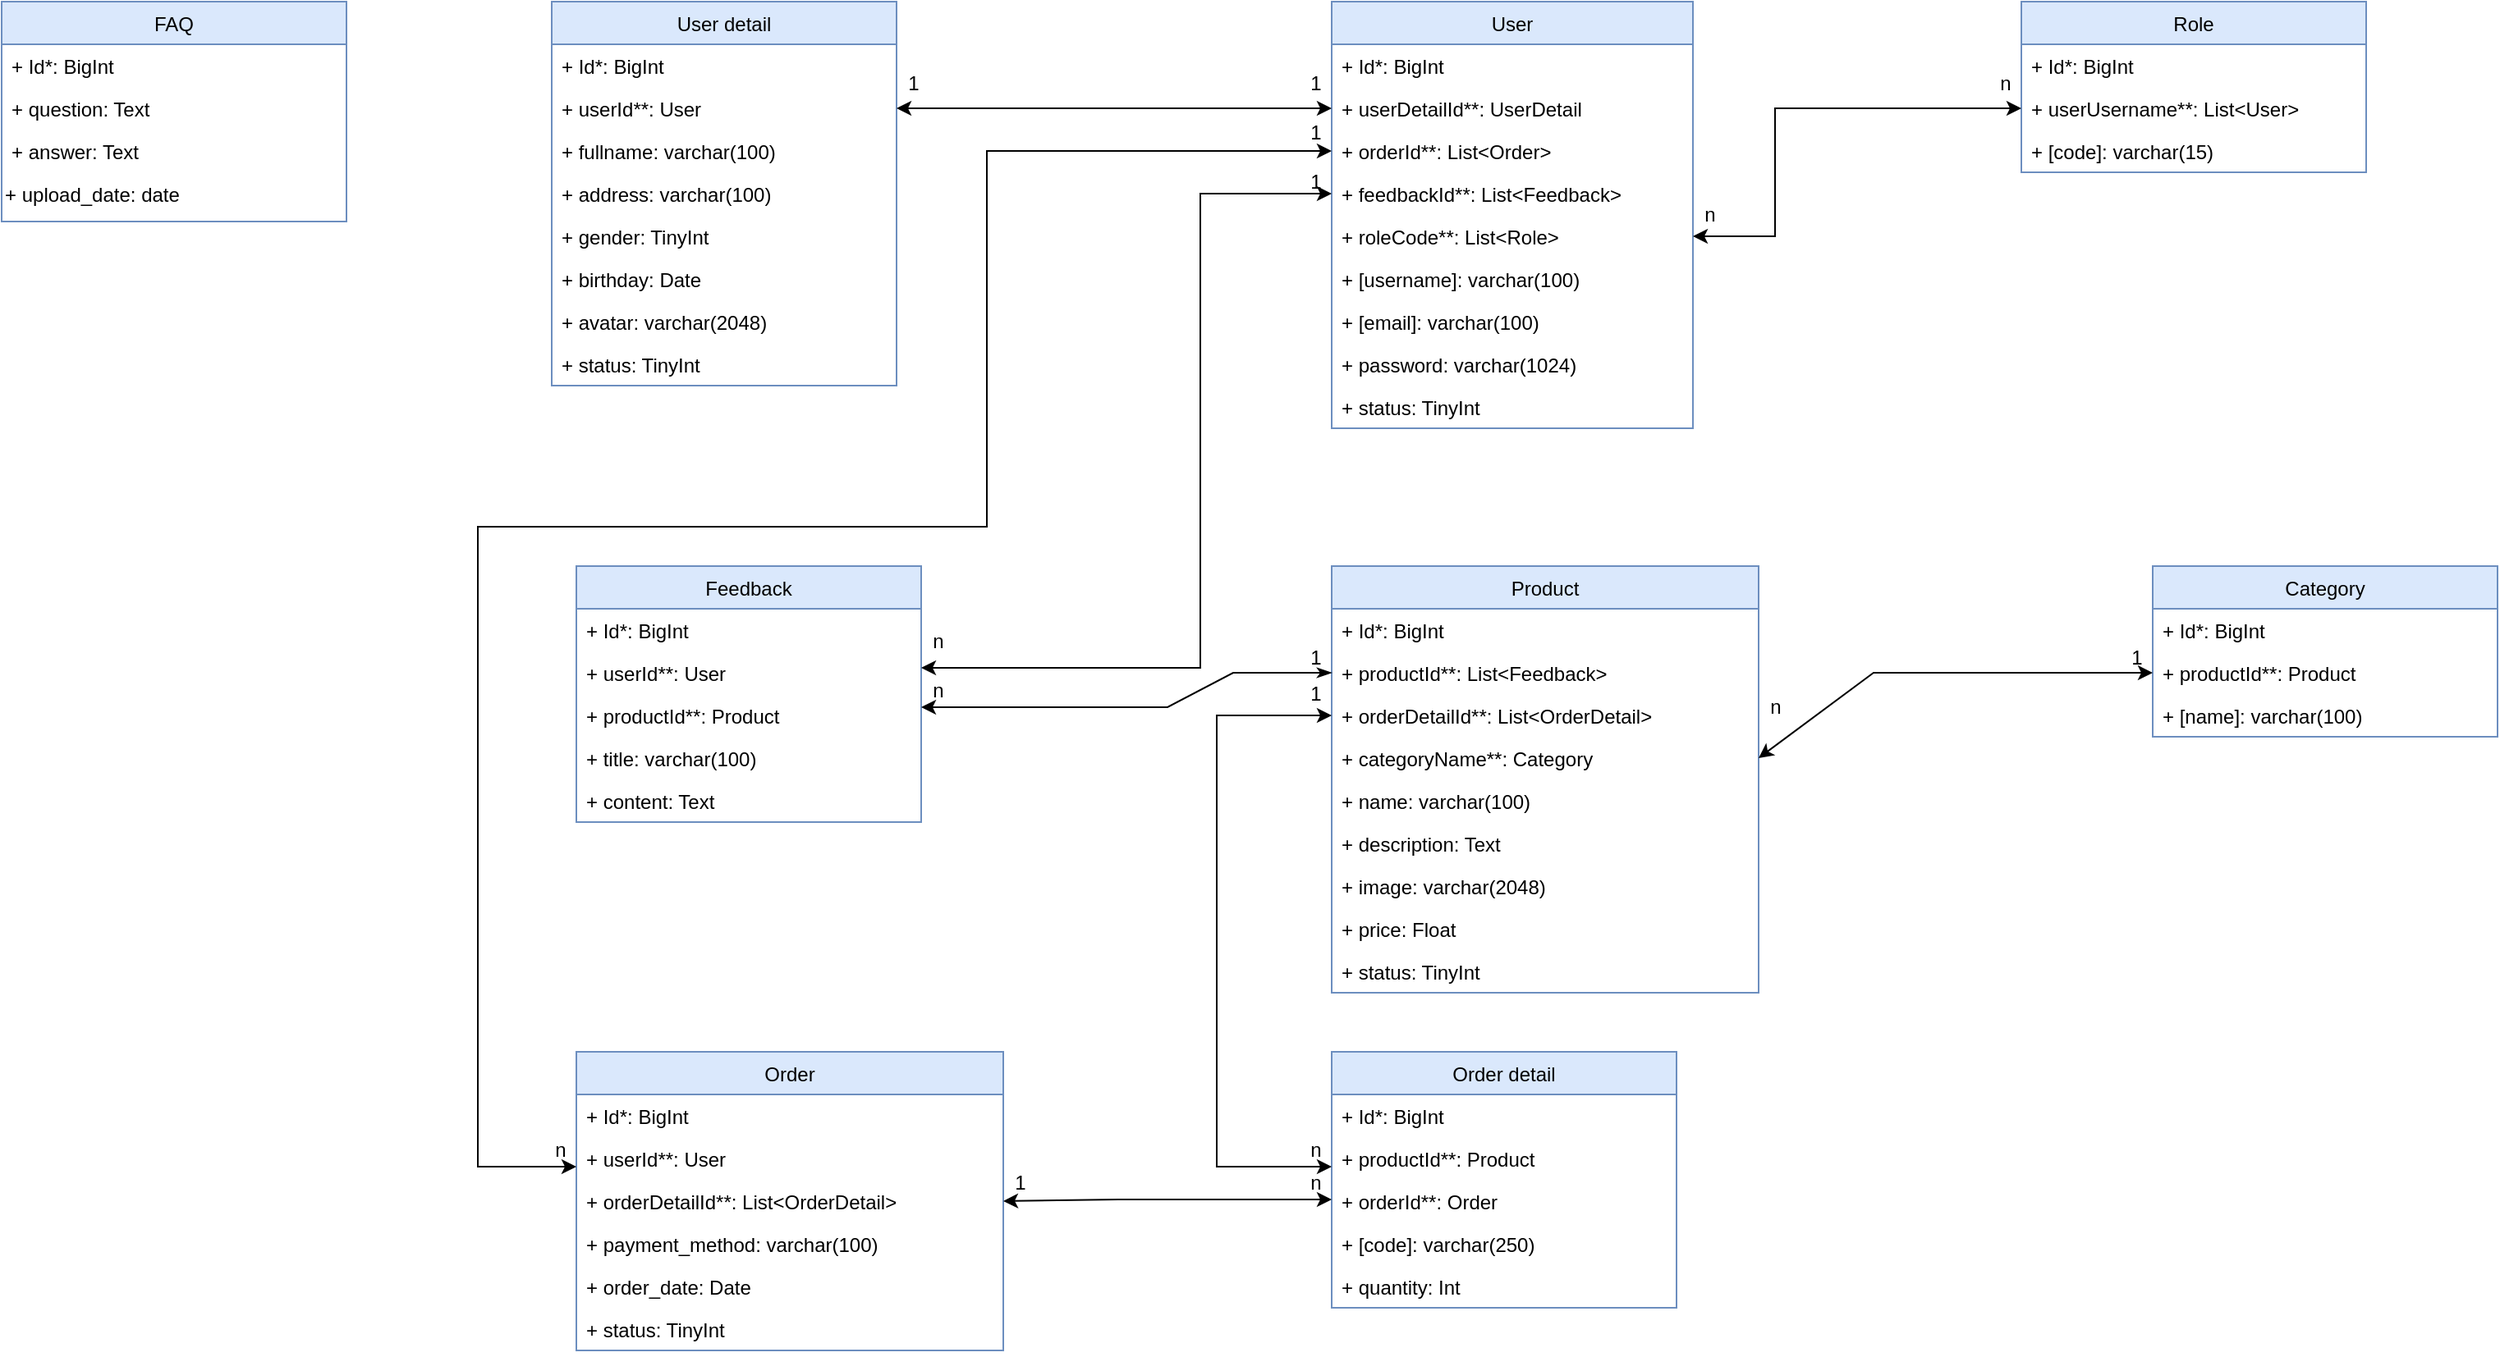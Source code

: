 <mxfile version="13.8.0" type="device"><diagram id="Ty855DdCSDqpzY32EXT_" name="Page-1"><mxGraphModel dx="3340" dy="905" grid="1" gridSize="10" guides="1" tooltips="1" connect="1" arrows="1" fold="1" page="1" pageScale="1" pageWidth="850" pageHeight="1100" math="0" shadow="0"><root><mxCell id="0"/><mxCell id="1" parent="0"/><mxCell id="mGR_Kw9hyo0ap6Zs_oRQ-1" value="User" style="swimlane;fontStyle=0;childLayout=stackLayout;horizontal=1;startSize=26;fillColor=#dae8fc;horizontalStack=0;resizeParent=1;resizeParentMax=0;resizeLast=0;collapsible=1;marginBottom=0;strokeColor=#6c8ebf;" parent="1" vertex="1"><mxGeometry x="-800" y="130" width="220" height="260" as="geometry"><mxRectangle x="80" y="400" width="60" height="26" as="alternateBounds"/></mxGeometry></mxCell><mxCell id="mGR_Kw9hyo0ap6Zs_oRQ-2" value="+ Id*: BigInt" style="text;strokeColor=none;fillColor=none;align=left;verticalAlign=top;spacingLeft=4;spacingRight=4;overflow=hidden;rotatable=0;points=[[0,0.5],[1,0.5]];portConstraint=eastwest;" parent="mGR_Kw9hyo0ap6Zs_oRQ-1" vertex="1"><mxGeometry y="26" width="220" height="26" as="geometry"/></mxCell><mxCell id="GxlW6chcquj0GLAHUk8H-1" value="+ userDetailId**: UserDetail&#xA;" style="text;strokeColor=none;fillColor=none;align=left;verticalAlign=top;spacingLeft=4;spacingRight=4;overflow=hidden;rotatable=0;points=[[0,0.5],[1,0.5]];portConstraint=eastwest;" vertex="1" parent="mGR_Kw9hyo0ap6Zs_oRQ-1"><mxGeometry y="52" width="220" height="26" as="geometry"/></mxCell><mxCell id="GxlW6chcquj0GLAHUk8H-3" value="+ orderId**: List&lt;Order&gt;&#xA;" style="text;strokeColor=none;fillColor=none;align=left;verticalAlign=top;spacingLeft=4;spacingRight=4;overflow=hidden;rotatable=0;points=[[0,0.5],[1,0.5]];portConstraint=eastwest;" vertex="1" parent="mGR_Kw9hyo0ap6Zs_oRQ-1"><mxGeometry y="78" width="220" height="26" as="geometry"/></mxCell><mxCell id="GxlW6chcquj0GLAHUk8H-4" value="+ feedbackId**: List&lt;Feedback&gt;&#xA;" style="text;strokeColor=none;fillColor=none;align=left;verticalAlign=top;spacingLeft=4;spacingRight=4;overflow=hidden;rotatable=0;points=[[0,0.5],[1,0.5]];portConstraint=eastwest;" vertex="1" parent="mGR_Kw9hyo0ap6Zs_oRQ-1"><mxGeometry y="104" width="220" height="26" as="geometry"/></mxCell><mxCell id="GxlW6chcquj0GLAHUk8H-2" value="+ roleCode**: List&lt;Role&gt;&#xA;" style="text;strokeColor=none;fillColor=none;align=left;verticalAlign=top;spacingLeft=4;spacingRight=4;overflow=hidden;rotatable=0;points=[[0,0.5],[1,0.5]];portConstraint=eastwest;" vertex="1" parent="mGR_Kw9hyo0ap6Zs_oRQ-1"><mxGeometry y="130" width="220" height="26" as="geometry"/></mxCell><mxCell id="mGR_Kw9hyo0ap6Zs_oRQ-4" value="+ [username]: varchar(100)&#xA;" style="text;strokeColor=none;fillColor=none;align=left;verticalAlign=top;spacingLeft=4;spacingRight=4;overflow=hidden;rotatable=0;points=[[0,0.5],[1,0.5]];portConstraint=eastwest;" parent="mGR_Kw9hyo0ap6Zs_oRQ-1" vertex="1"><mxGeometry y="156" width="220" height="26" as="geometry"/></mxCell><mxCell id="mGR_Kw9hyo0ap6Zs_oRQ-9" value="+ [email]: varchar(100)&#xA;" style="text;strokeColor=none;fillColor=none;align=left;verticalAlign=top;spacingLeft=4;spacingRight=4;overflow=hidden;rotatable=0;points=[[0,0.5],[1,0.5]];portConstraint=eastwest;" parent="mGR_Kw9hyo0ap6Zs_oRQ-1" vertex="1"><mxGeometry y="182" width="220" height="26" as="geometry"/></mxCell><mxCell id="mGR_Kw9hyo0ap6Zs_oRQ-8" value="+ password: varchar(1024)&#xA;" style="text;strokeColor=none;fillColor=none;align=left;verticalAlign=top;spacingLeft=4;spacingRight=4;overflow=hidden;rotatable=0;points=[[0,0.5],[1,0.5]];portConstraint=eastwest;" parent="mGR_Kw9hyo0ap6Zs_oRQ-1" vertex="1"><mxGeometry y="208" width="220" height="26" as="geometry"/></mxCell><mxCell id="mGR_Kw9hyo0ap6Zs_oRQ-14" value="+ status: TinyInt&#xA;" style="text;strokeColor=none;fillColor=none;align=left;verticalAlign=top;spacingLeft=4;spacingRight=4;overflow=hidden;rotatable=0;points=[[0,0.5],[1,0.5]];portConstraint=eastwest;" parent="mGR_Kw9hyo0ap6Zs_oRQ-1" vertex="1"><mxGeometry y="234" width="220" height="26" as="geometry"/></mxCell><mxCell id="mGR_Kw9hyo0ap6Zs_oRQ-116" value="User detail" style="swimlane;fontStyle=0;childLayout=stackLayout;horizontal=1;startSize=26;fillColor=#dae8fc;horizontalStack=0;resizeParent=1;resizeParentMax=0;resizeLast=0;collapsible=1;marginBottom=0;strokeColor=#6c8ebf;" parent="1" vertex="1"><mxGeometry x="-1275" y="130" width="210" height="234" as="geometry"><mxRectangle x="80" y="400" width="60" height="26" as="alternateBounds"/></mxGeometry></mxCell><mxCell id="mGR_Kw9hyo0ap6Zs_oRQ-117" value="+ Id*: BigInt" style="text;strokeColor=none;fillColor=none;align=left;verticalAlign=top;spacingLeft=4;spacingRight=4;overflow=hidden;rotatable=0;points=[[0,0.5],[1,0.5]];portConstraint=eastwest;" parent="mGR_Kw9hyo0ap6Zs_oRQ-116" vertex="1"><mxGeometry y="26" width="210" height="26" as="geometry"/></mxCell><mxCell id="mGR_Kw9hyo0ap6Zs_oRQ-118" value="+ userId**: User&#xA;" style="text;strokeColor=none;fillColor=none;align=left;verticalAlign=top;spacingLeft=4;spacingRight=4;overflow=hidden;rotatable=0;points=[[0,0.5],[1,0.5]];portConstraint=eastwest;" parent="mGR_Kw9hyo0ap6Zs_oRQ-116" vertex="1"><mxGeometry y="52" width="210" height="26" as="geometry"/></mxCell><mxCell id="mGR_Kw9hyo0ap6Zs_oRQ-121" value="+ fullname: varchar(100)" style="text;strokeColor=none;fillColor=none;align=left;verticalAlign=top;spacingLeft=4;spacingRight=4;overflow=hidden;rotatable=0;points=[[0,0.5],[1,0.5]];portConstraint=eastwest;" parent="mGR_Kw9hyo0ap6Zs_oRQ-116" vertex="1"><mxGeometry y="78" width="210" height="26" as="geometry"/></mxCell><mxCell id="mGR_Kw9hyo0ap6Zs_oRQ-122" value="+ address: varchar(100)&#xA;" style="text;strokeColor=none;fillColor=none;align=left;verticalAlign=top;spacingLeft=4;spacingRight=4;overflow=hidden;rotatable=0;points=[[0,0.5],[1,0.5]];portConstraint=eastwest;" parent="mGR_Kw9hyo0ap6Zs_oRQ-116" vertex="1"><mxGeometry y="104" width="210" height="26" as="geometry"/></mxCell><mxCell id="mGR_Kw9hyo0ap6Zs_oRQ-123" value="+ gender: TinyInt&#xA;" style="text;strokeColor=none;fillColor=none;align=left;verticalAlign=top;spacingLeft=4;spacingRight=4;overflow=hidden;rotatable=0;points=[[0,0.5],[1,0.5]];portConstraint=eastwest;" parent="mGR_Kw9hyo0ap6Zs_oRQ-116" vertex="1"><mxGeometry y="130" width="210" height="26" as="geometry"/></mxCell><mxCell id="mGR_Kw9hyo0ap6Zs_oRQ-124" value="+ birthday: Date&#xA;" style="text;strokeColor=none;fillColor=none;align=left;verticalAlign=top;spacingLeft=4;spacingRight=4;overflow=hidden;rotatable=0;points=[[0,0.5],[1,0.5]];portConstraint=eastwest;" parent="mGR_Kw9hyo0ap6Zs_oRQ-116" vertex="1"><mxGeometry y="156" width="210" height="26" as="geometry"/></mxCell><mxCell id="mGR_Kw9hyo0ap6Zs_oRQ-125" value="+ avatar: varchar(2048)&#xA;" style="text;strokeColor=none;fillColor=none;align=left;verticalAlign=top;spacingLeft=4;spacingRight=4;overflow=hidden;rotatable=0;points=[[0,0.5],[1,0.5]];portConstraint=eastwest;" parent="mGR_Kw9hyo0ap6Zs_oRQ-116" vertex="1"><mxGeometry y="182" width="210" height="26" as="geometry"/></mxCell><mxCell id="mGR_Kw9hyo0ap6Zs_oRQ-126" value="+ status: TinyInt&#xA;" style="text;strokeColor=none;fillColor=none;align=left;verticalAlign=top;spacingLeft=4;spacingRight=4;overflow=hidden;rotatable=0;points=[[0,0.5],[1,0.5]];portConstraint=eastwest;" parent="mGR_Kw9hyo0ap6Zs_oRQ-116" vertex="1"><mxGeometry y="208" width="210" height="26" as="geometry"/></mxCell><mxCell id="mGR_Kw9hyo0ap6Zs_oRQ-128" style="edgeStyle=none;rounded=0;orthogonalLoop=1;jettySize=auto;html=1;entryX=0;entryY=0.5;entryDx=0;entryDy=0;endArrow=classic;endFill=1;startArrow=classic;startFill=1;" parent="1" source="mGR_Kw9hyo0ap6Zs_oRQ-118" target="GxlW6chcquj0GLAHUk8H-1" edge="1"><mxGeometry relative="1" as="geometry"><Array as="points"><mxPoint x="-940" y="195"/></Array></mxGeometry></mxCell><mxCell id="mGR_Kw9hyo0ap6Zs_oRQ-129" value="1" style="text;html=1;align=center;verticalAlign=middle;resizable=0;points=[];autosize=1;" parent="1" vertex="1"><mxGeometry x="-1065" y="170" width="20" height="20" as="geometry"/></mxCell><mxCell id="mGR_Kw9hyo0ap6Zs_oRQ-130" value="1" style="text;html=1;align=center;verticalAlign=middle;resizable=0;points=[];autosize=1;" parent="1" vertex="1"><mxGeometry x="-820" y="170" width="20" height="20" as="geometry"/></mxCell><mxCell id="mGR_Kw9hyo0ap6Zs_oRQ-134" value="n" style="text;html=1;align=center;verticalAlign=middle;resizable=0;points=[];autosize=1;" parent="1" vertex="1"><mxGeometry x="-400" y="170" width="20" height="20" as="geometry"/></mxCell><mxCell id="mGR_Kw9hyo0ap6Zs_oRQ-139" value="n" style="text;html=1;align=center;verticalAlign=middle;resizable=0;points=[];autosize=1;" parent="1" vertex="1"><mxGeometry x="-580" y="250" width="20" height="20" as="geometry"/></mxCell><mxCell id="mGR_Kw9hyo0ap6Zs_oRQ-28" value="Product" style="swimlane;fontStyle=0;childLayout=stackLayout;horizontal=1;startSize=26;fillColor=#dae8fc;horizontalStack=0;resizeParent=1;resizeParentMax=0;resizeLast=0;collapsible=1;marginBottom=0;strokeColor=#6c8ebf;" parent="1" vertex="1"><mxGeometry x="-800" y="474" width="260" height="260" as="geometry"><mxRectangle x="80" y="400" width="60" height="26" as="alternateBounds"/></mxGeometry></mxCell><mxCell id="mGR_Kw9hyo0ap6Zs_oRQ-29" value="+ Id*: BigInt" style="text;strokeColor=none;fillColor=none;align=left;verticalAlign=top;spacingLeft=4;spacingRight=4;overflow=hidden;rotatable=0;points=[[0,0.5],[1,0.5]];portConstraint=eastwest;" parent="mGR_Kw9hyo0ap6Zs_oRQ-28" vertex="1"><mxGeometry y="26" width="260" height="26" as="geometry"/></mxCell><mxCell id="GxlW6chcquj0GLAHUk8H-10" value="+ productId**: List&lt;Feedback&gt;" style="text;strokeColor=none;fillColor=none;align=left;verticalAlign=top;spacingLeft=4;spacingRight=4;overflow=hidden;rotatable=0;points=[[0,0.5],[1,0.5]];portConstraint=eastwest;" vertex="1" parent="mGR_Kw9hyo0ap6Zs_oRQ-28"><mxGeometry y="52" width="260" height="26" as="geometry"/></mxCell><mxCell id="GxlW6chcquj0GLAHUk8H-11" value="+ orderDetailId**: List&lt;OrderDetail&gt;" style="text;strokeColor=none;fillColor=none;align=left;verticalAlign=top;spacingLeft=4;spacingRight=4;overflow=hidden;rotatable=0;points=[[0,0.5],[1,0.5]];portConstraint=eastwest;" vertex="1" parent="mGR_Kw9hyo0ap6Zs_oRQ-28"><mxGeometry y="78" width="260" height="26" as="geometry"/></mxCell><mxCell id="mGR_Kw9hyo0ap6Zs_oRQ-142" value="+ categoryName**: Category&#xA;" style="text;strokeColor=none;fillColor=none;align=left;verticalAlign=top;spacingLeft=4;spacingRight=4;overflow=hidden;rotatable=0;points=[[0,0.5],[1,0.5]];portConstraint=eastwest;" parent="mGR_Kw9hyo0ap6Zs_oRQ-28" vertex="1"><mxGeometry y="104" width="260" height="26" as="geometry"/></mxCell><mxCell id="mGR_Kw9hyo0ap6Zs_oRQ-30" value="+ name: varchar(100)&#xA;" style="text;strokeColor=none;fillColor=none;align=left;verticalAlign=top;spacingLeft=4;spacingRight=4;overflow=hidden;rotatable=0;points=[[0,0.5],[1,0.5]];portConstraint=eastwest;" parent="mGR_Kw9hyo0ap6Zs_oRQ-28" vertex="1"><mxGeometry y="130" width="260" height="26" as="geometry"/></mxCell><mxCell id="mGR_Kw9hyo0ap6Zs_oRQ-31" value="+ description: Text&#xA;" style="text;strokeColor=none;fillColor=none;align=left;verticalAlign=top;spacingLeft=4;spacingRight=4;overflow=hidden;rotatable=0;points=[[0,0.5],[1,0.5]];portConstraint=eastwest;" parent="mGR_Kw9hyo0ap6Zs_oRQ-28" vertex="1"><mxGeometry y="156" width="260" height="26" as="geometry"/></mxCell><mxCell id="mGR_Kw9hyo0ap6Zs_oRQ-32" value="+ image: varchar(2048)&#xA;" style="text;strokeColor=none;fillColor=none;align=left;verticalAlign=top;spacingLeft=4;spacingRight=4;overflow=hidden;rotatable=0;points=[[0,0.5],[1,0.5]];portConstraint=eastwest;" parent="mGR_Kw9hyo0ap6Zs_oRQ-28" vertex="1"><mxGeometry y="182" width="260" height="26" as="geometry"/></mxCell><mxCell id="mGR_Kw9hyo0ap6Zs_oRQ-33" value="+ price: Float&#xA;" style="text;strokeColor=none;fillColor=none;align=left;verticalAlign=top;spacingLeft=4;spacingRight=4;overflow=hidden;rotatable=0;points=[[0,0.5],[1,0.5]];portConstraint=eastwest;" parent="mGR_Kw9hyo0ap6Zs_oRQ-28" vertex="1"><mxGeometry y="208" width="260" height="26" as="geometry"/></mxCell><mxCell id="mGR_Kw9hyo0ap6Zs_oRQ-39" value="+ status: TinyInt&#xA;" style="text;strokeColor=none;fillColor=none;align=left;verticalAlign=top;spacingLeft=4;spacingRight=4;overflow=hidden;rotatable=0;points=[[0,0.5],[1,0.5]];portConstraint=eastwest;" parent="mGR_Kw9hyo0ap6Zs_oRQ-28" vertex="1"><mxGeometry y="234" width="260" height="26" as="geometry"/></mxCell><mxCell id="mGR_Kw9hyo0ap6Zs_oRQ-102" value="Order detail" style="swimlane;fontStyle=0;childLayout=stackLayout;horizontal=1;startSize=26;fillColor=#dae8fc;horizontalStack=0;resizeParent=1;resizeParentMax=0;resizeLast=0;collapsible=1;marginBottom=0;strokeColor=#6c8ebf;" parent="1" vertex="1"><mxGeometry x="-800" y="770" width="210" height="156" as="geometry"><mxRectangle x="80" y="400" width="60" height="26" as="alternateBounds"/></mxGeometry></mxCell><mxCell id="mGR_Kw9hyo0ap6Zs_oRQ-103" value="+ Id*: BigInt" style="text;strokeColor=none;fillColor=none;align=left;verticalAlign=top;spacingLeft=4;spacingRight=4;overflow=hidden;rotatable=0;points=[[0,0.5],[1,0.5]];portConstraint=eastwest;" parent="mGR_Kw9hyo0ap6Zs_oRQ-102" vertex="1"><mxGeometry y="26" width="210" height="26" as="geometry"/></mxCell><mxCell id="mGR_Kw9hyo0ap6Zs_oRQ-104" value="+ productId**: Product&#xA;" style="text;strokeColor=none;fillColor=none;align=left;verticalAlign=top;spacingLeft=4;spacingRight=4;overflow=hidden;rotatable=0;points=[[0,0.5],[1,0.5]];portConstraint=eastwest;" parent="mGR_Kw9hyo0ap6Zs_oRQ-102" vertex="1"><mxGeometry y="52" width="210" height="26" as="geometry"/></mxCell><mxCell id="mGR_Kw9hyo0ap6Zs_oRQ-105" value="+ orderId**: Order&#xA;" style="text;strokeColor=none;fillColor=none;align=left;verticalAlign=top;spacingLeft=4;spacingRight=4;overflow=hidden;rotatable=0;points=[[0,0.5],[1,0.5]];portConstraint=eastwest;" parent="mGR_Kw9hyo0ap6Zs_oRQ-102" vertex="1"><mxGeometry y="78" width="210" height="26" as="geometry"/></mxCell><mxCell id="mGR_Kw9hyo0ap6Zs_oRQ-106" value="+ [code]: varchar(250)&#xA;" style="text;strokeColor=none;fillColor=none;align=left;verticalAlign=top;spacingLeft=4;spacingRight=4;overflow=hidden;rotatable=0;points=[[0,0.5],[1,0.5]];portConstraint=eastwest;" parent="mGR_Kw9hyo0ap6Zs_oRQ-102" vertex="1"><mxGeometry y="104" width="210" height="26" as="geometry"/></mxCell><mxCell id="mGR_Kw9hyo0ap6Zs_oRQ-108" value="+ quantity: Int" style="text;strokeColor=none;fillColor=none;align=left;verticalAlign=top;spacingLeft=4;spacingRight=4;overflow=hidden;rotatable=0;points=[[0,0.5],[1,0.5]];portConstraint=eastwest;" parent="mGR_Kw9hyo0ap6Zs_oRQ-102" vertex="1"><mxGeometry y="130" width="210" height="26" as="geometry"/></mxCell><mxCell id="mGR_Kw9hyo0ap6Zs_oRQ-90" value="Category" style="swimlane;fontStyle=0;childLayout=stackLayout;horizontal=1;startSize=26;fillColor=#dae8fc;horizontalStack=0;resizeParent=1;resizeParentMax=0;resizeLast=0;collapsible=1;marginBottom=0;strokeColor=#6c8ebf;" parent="1" vertex="1"><mxGeometry x="-300" y="474" width="210" height="104" as="geometry"><mxRectangle x="80" y="400" width="60" height="26" as="alternateBounds"/></mxGeometry></mxCell><mxCell id="mGR_Kw9hyo0ap6Zs_oRQ-91" value="+ Id*: BigInt" style="text;strokeColor=none;fillColor=none;align=left;verticalAlign=top;spacingLeft=4;spacingRight=4;overflow=hidden;rotatable=0;points=[[0,0.5],[1,0.5]];portConstraint=eastwest;" parent="mGR_Kw9hyo0ap6Zs_oRQ-90" vertex="1"><mxGeometry y="26" width="210" height="26" as="geometry"/></mxCell><mxCell id="GxlW6chcquj0GLAHUk8H-15" value="+ productId**: Product&#xA;" style="text;strokeColor=none;fillColor=none;align=left;verticalAlign=top;spacingLeft=4;spacingRight=4;overflow=hidden;rotatable=0;points=[[0,0.5],[1,0.5]];portConstraint=eastwest;" vertex="1" parent="mGR_Kw9hyo0ap6Zs_oRQ-90"><mxGeometry y="52" width="210" height="26" as="geometry"/></mxCell><mxCell id="mGR_Kw9hyo0ap6Zs_oRQ-92" value="+ [name]: varchar(100)&#xA;&#xA;&#xA;" style="text;strokeColor=none;fillColor=none;align=left;verticalAlign=top;spacingLeft=4;spacingRight=4;overflow=hidden;rotatable=0;points=[[0,0.5],[1,0.5]];portConstraint=eastwest;" parent="mGR_Kw9hyo0ap6Zs_oRQ-90" vertex="1"><mxGeometry y="78" width="210" height="26" as="geometry"/></mxCell><mxCell id="mGR_Kw9hyo0ap6Zs_oRQ-143" style="edgeStyle=none;rounded=0;orthogonalLoop=1;jettySize=auto;html=1;endArrow=classic;endFill=1;entryX=0;entryY=0.5;entryDx=0;entryDy=0;exitX=1;exitY=0.5;exitDx=0;exitDy=0;startArrow=classic;startFill=1;" parent="1" source="mGR_Kw9hyo0ap6Zs_oRQ-142" target="GxlW6chcquj0GLAHUk8H-15" edge="1"><mxGeometry relative="1" as="geometry"><mxPoint x="-300" y="511.0" as="targetPoint"/><mxPoint x="-620" y="589" as="sourcePoint"/><Array as="points"><mxPoint x="-470" y="539"/></Array></mxGeometry></mxCell><mxCell id="mGR_Kw9hyo0ap6Zs_oRQ-144" value="n" style="text;html=1;align=center;verticalAlign=middle;resizable=0;points=[];autosize=1;" parent="1" vertex="1"><mxGeometry x="-540" y="550" width="20" height="20" as="geometry"/></mxCell><mxCell id="mGR_Kw9hyo0ap6Zs_oRQ-145" value="1" style="text;html=1;align=center;verticalAlign=middle;resizable=0;points=[];autosize=1;" parent="1" vertex="1"><mxGeometry x="-320" y="520" width="20" height="20" as="geometry"/></mxCell><mxCell id="mGR_Kw9hyo0ap6Zs_oRQ-65" value="Feedback" style="swimlane;fontStyle=0;childLayout=stackLayout;horizontal=1;startSize=26;fillColor=#dae8fc;horizontalStack=0;resizeParent=1;resizeParentMax=0;resizeLast=0;collapsible=1;marginBottom=0;strokeColor=#6c8ebf;" parent="1" vertex="1"><mxGeometry x="-1260" y="474" width="210" height="156" as="geometry"><mxRectangle x="80" y="400" width="60" height="26" as="alternateBounds"/></mxGeometry></mxCell><mxCell id="mGR_Kw9hyo0ap6Zs_oRQ-66" value="+ Id*: BigInt" style="text;strokeColor=none;fillColor=none;align=left;verticalAlign=top;spacingLeft=4;spacingRight=4;overflow=hidden;rotatable=0;points=[[0,0.5],[1,0.5]];portConstraint=eastwest;" parent="mGR_Kw9hyo0ap6Zs_oRQ-65" vertex="1"><mxGeometry y="26" width="210" height="26" as="geometry"/></mxCell><mxCell id="mGR_Kw9hyo0ap6Zs_oRQ-146" value="+ userId**: User&#xA;" style="text;strokeColor=none;fillColor=none;align=left;verticalAlign=top;spacingLeft=4;spacingRight=4;overflow=hidden;rotatable=0;points=[[0,0.5],[1,0.5]];portConstraint=eastwest;" parent="mGR_Kw9hyo0ap6Zs_oRQ-65" vertex="1"><mxGeometry y="52" width="210" height="26" as="geometry"/></mxCell><mxCell id="mGR_Kw9hyo0ap6Zs_oRQ-115" value="+ productId**: Product&#xA;" style="text;strokeColor=none;fillColor=none;align=left;verticalAlign=top;spacingLeft=4;spacingRight=4;overflow=hidden;rotatable=0;points=[[0,0.5],[1,0.5]];portConstraint=eastwest;" parent="mGR_Kw9hyo0ap6Zs_oRQ-65" vertex="1"><mxGeometry y="78" width="210" height="26" as="geometry"/></mxCell><mxCell id="mGR_Kw9hyo0ap6Zs_oRQ-68" value="+ title: varchar(100)&#xA;" style="text;strokeColor=none;fillColor=none;align=left;verticalAlign=top;spacingLeft=4;spacingRight=4;overflow=hidden;rotatable=0;points=[[0,0.5],[1,0.5]];portConstraint=eastwest;" parent="mGR_Kw9hyo0ap6Zs_oRQ-65" vertex="1"><mxGeometry y="104" width="210" height="26" as="geometry"/></mxCell><mxCell id="mGR_Kw9hyo0ap6Zs_oRQ-69" value="+ content: Text&#xA;" style="text;strokeColor=none;fillColor=none;align=left;verticalAlign=top;spacingLeft=4;spacingRight=4;overflow=hidden;rotatable=0;points=[[0,0.5],[1,0.5]];portConstraint=eastwest;" parent="mGR_Kw9hyo0ap6Zs_oRQ-65" vertex="1"><mxGeometry y="130" width="210" height="26" as="geometry"/></mxCell><mxCell id="mGR_Kw9hyo0ap6Zs_oRQ-147" style="edgeStyle=none;rounded=0;orthogonalLoop=1;jettySize=auto;html=1;endArrow=classic;endFill=1;entryX=0;entryY=0.5;entryDx=0;entryDy=0;startArrow=classic;startFill=1;" parent="1" edge="1" target="GxlW6chcquj0GLAHUk8H-4"><mxGeometry relative="1" as="geometry"><mxPoint x="-1050" y="536" as="sourcePoint"/><mxPoint x="-820" y="220" as="targetPoint"/><Array as="points"><mxPoint x="-880" y="536"/><mxPoint x="-880" y="247"/></Array></mxGeometry></mxCell><mxCell id="mGR_Kw9hyo0ap6Zs_oRQ-148" value="n" style="text;html=1;align=center;verticalAlign=middle;resizable=0;points=[];autosize=1;" parent="1" vertex="1"><mxGeometry x="-1050" y="510" width="20" height="20" as="geometry"/></mxCell><mxCell id="mGR_Kw9hyo0ap6Zs_oRQ-151" style="edgeStyle=none;rounded=0;orthogonalLoop=1;jettySize=auto;html=1;endArrow=classicThin;endFill=1;exitX=1;exitY=0.5;exitDx=0;exitDy=0;entryX=0;entryY=0.5;entryDx=0;entryDy=0;startArrow=classic;startFill=1;" parent="1" target="GxlW6chcquj0GLAHUk8H-10" edge="1"><mxGeometry relative="1" as="geometry"><mxPoint x="-820" y="560" as="targetPoint"/><mxPoint x="-1050" y="560" as="sourcePoint"/><Array as="points"><mxPoint x="-900" y="560"/><mxPoint x="-860" y="539"/></Array></mxGeometry></mxCell><mxCell id="mGR_Kw9hyo0ap6Zs_oRQ-152" value="n" style="text;html=1;align=center;verticalAlign=middle;resizable=0;points=[];autosize=1;" parent="1" vertex="1"><mxGeometry x="-1050" y="540" width="20" height="20" as="geometry"/></mxCell><mxCell id="mGR_Kw9hyo0ap6Zs_oRQ-153" value="1" style="text;html=1;align=center;verticalAlign=middle;resizable=0;points=[];autosize=1;" parent="1" vertex="1"><mxGeometry x="-820" y="520" width="20" height="20" as="geometry"/></mxCell><mxCell id="mGR_Kw9hyo0ap6Zs_oRQ-53" value="Order" style="swimlane;fontStyle=0;childLayout=stackLayout;horizontal=1;startSize=26;fillColor=#dae8fc;horizontalStack=0;resizeParent=1;resizeParentMax=0;resizeLast=0;collapsible=1;marginBottom=0;strokeColor=#6c8ebf;" parent="1" vertex="1"><mxGeometry x="-1260" y="770" width="260" height="182" as="geometry"><mxRectangle x="80" y="400" width="60" height="26" as="alternateBounds"/></mxGeometry></mxCell><mxCell id="mGR_Kw9hyo0ap6Zs_oRQ-54" value="+ Id*: BigInt" style="text;strokeColor=none;fillColor=none;align=left;verticalAlign=top;spacingLeft=4;spacingRight=4;overflow=hidden;rotatable=0;points=[[0,0.5],[1,0.5]];portConstraint=eastwest;" parent="mGR_Kw9hyo0ap6Zs_oRQ-53" vertex="1"><mxGeometry y="26" width="260" height="26" as="geometry"/></mxCell><mxCell id="mGR_Kw9hyo0ap6Zs_oRQ-55" value="+ userId**: User&#xA;" style="text;strokeColor=none;fillColor=none;align=left;verticalAlign=top;spacingLeft=4;spacingRight=4;overflow=hidden;rotatable=0;points=[[0,0.5],[1,0.5]];portConstraint=eastwest;" parent="mGR_Kw9hyo0ap6Zs_oRQ-53" vertex="1"><mxGeometry y="52" width="260" height="26" as="geometry"/></mxCell><mxCell id="GxlW6chcquj0GLAHUk8H-12" value="+ orderDetailId**: List&lt;OrderDetail&gt;&#xA;" style="text;strokeColor=none;fillColor=none;align=left;verticalAlign=top;spacingLeft=4;spacingRight=4;overflow=hidden;rotatable=0;points=[[0,0.5],[1,0.5]];portConstraint=eastwest;" vertex="1" parent="mGR_Kw9hyo0ap6Zs_oRQ-53"><mxGeometry y="78" width="260" height="26" as="geometry"/></mxCell><mxCell id="mGR_Kw9hyo0ap6Zs_oRQ-58" value="+ payment_method: varchar(100)&#xA;" style="text;strokeColor=none;fillColor=none;align=left;verticalAlign=top;spacingLeft=4;spacingRight=4;overflow=hidden;rotatable=0;points=[[0,0.5],[1,0.5]];portConstraint=eastwest;" parent="mGR_Kw9hyo0ap6Zs_oRQ-53" vertex="1"><mxGeometry y="104" width="260" height="26" as="geometry"/></mxCell><mxCell id="mGR_Kw9hyo0ap6Zs_oRQ-59" value="+ order_date: Date" style="text;strokeColor=none;fillColor=none;align=left;verticalAlign=top;spacingLeft=4;spacingRight=4;overflow=hidden;rotatable=0;points=[[0,0.5],[1,0.5]];portConstraint=eastwest;" parent="mGR_Kw9hyo0ap6Zs_oRQ-53" vertex="1"><mxGeometry y="130" width="260" height="26" as="geometry"/></mxCell><mxCell id="mGR_Kw9hyo0ap6Zs_oRQ-113" value="+ status: TinyInt&#xA;" style="text;strokeColor=none;fillColor=none;align=left;verticalAlign=top;spacingLeft=4;spacingRight=4;overflow=hidden;rotatable=0;points=[[0,0.5],[1,0.5]];portConstraint=eastwest;" parent="mGR_Kw9hyo0ap6Zs_oRQ-53" vertex="1"><mxGeometry y="156" width="260" height="26" as="geometry"/></mxCell><mxCell id="mGR_Kw9hyo0ap6Zs_oRQ-154" style="edgeStyle=none;rounded=0;orthogonalLoop=1;jettySize=auto;html=1;endArrow=classic;endFill=1;entryX=0;entryY=0.5;entryDx=0;entryDy=0;exitX=1;exitY=0.5;exitDx=0;exitDy=0;startArrow=classic;startFill=1;" parent="1" source="mGR_Kw9hyo0ap6Zs_oRQ-53" edge="1"><mxGeometry relative="1" as="geometry"><mxPoint x="-800" y="860" as="targetPoint"/><mxPoint x="-1000" y="810" as="sourcePoint"/><Array as="points"><mxPoint x="-930" y="860"/><mxPoint x="-860" y="860"/></Array></mxGeometry></mxCell><mxCell id="mGR_Kw9hyo0ap6Zs_oRQ-155" value="1" style="text;html=1;align=center;verticalAlign=middle;resizable=0;points=[];autosize=1;" parent="1" vertex="1"><mxGeometry x="-1000" y="840" width="20" height="20" as="geometry"/></mxCell><mxCell id="mGR_Kw9hyo0ap6Zs_oRQ-156" value="n" style="text;html=1;align=center;verticalAlign=middle;resizable=0;points=[];autosize=1;" parent="1" vertex="1"><mxGeometry x="-820" y="840" width="20" height="20" as="geometry"/></mxCell><mxCell id="mGR_Kw9hyo0ap6Zs_oRQ-157" style="edgeStyle=none;rounded=0;orthogonalLoop=1;jettySize=auto;html=1;endArrow=classic;endFill=1;entryX=0;entryY=0.5;entryDx=0;entryDy=0;exitX=0;exitY=0.5;exitDx=0;exitDy=0;startArrow=classic;startFill=1;" parent="1" edge="1" source="GxlW6chcquj0GLAHUk8H-11"><mxGeometry relative="1" as="geometry"><mxPoint x="-800" y="840" as="targetPoint"/><mxPoint x="-870" y="610" as="sourcePoint"/><Array as="points"><mxPoint x="-870" y="565"/><mxPoint x="-870" y="840"/></Array></mxGeometry></mxCell><mxCell id="mGR_Kw9hyo0ap6Zs_oRQ-158" value="n" style="text;html=1;align=center;verticalAlign=middle;resizable=0;points=[];autosize=1;" parent="1" vertex="1"><mxGeometry x="-820" y="820" width="20" height="20" as="geometry"/></mxCell><mxCell id="mGR_Kw9hyo0ap6Zs_oRQ-159" style="edgeStyle=none;rounded=0;orthogonalLoop=1;jettySize=auto;html=1;endArrow=classic;endFill=1;entryX=0;entryY=0.5;entryDx=0;entryDy=0;exitX=0;exitY=0.5;exitDx=0;exitDy=0;startArrow=classic;startFill=1;" parent="1" edge="1" source="GxlW6chcquj0GLAHUk8H-3"><mxGeometry relative="1" as="geometry"><mxPoint x="-1260" y="840.0" as="targetPoint"/><mxPoint x="-1010" y="240" as="sourcePoint"/><Array as="points"><mxPoint x="-1010" y="221"/><mxPoint x="-1010" y="450"/><mxPoint x="-1320" y="450"/><mxPoint x="-1320" y="840"/></Array></mxGeometry></mxCell><mxCell id="mGR_Kw9hyo0ap6Zs_oRQ-160" value="n" style="text;html=1;align=center;verticalAlign=middle;resizable=0;points=[];autosize=1;" parent="1" vertex="1"><mxGeometry x="-1280" y="820" width="20" height="20" as="geometry"/></mxCell><mxCell id="mGR_Kw9hyo0ap6Zs_oRQ-77" value="Role" style="swimlane;fontStyle=0;childLayout=stackLayout;horizontal=1;startSize=26;fillColor=#dae8fc;horizontalStack=0;resizeParent=1;resizeParentMax=0;resizeLast=0;collapsible=1;marginBottom=0;strokeColor=#6c8ebf;" parent="1" vertex="1"><mxGeometry x="-380" y="130" width="210" height="104" as="geometry"><mxRectangle x="80" y="400" width="60" height="26" as="alternateBounds"/></mxGeometry></mxCell><mxCell id="mGR_Kw9hyo0ap6Zs_oRQ-78" value="+ Id*: BigInt" style="text;strokeColor=none;fillColor=none;align=left;verticalAlign=top;spacingLeft=4;spacingRight=4;overflow=hidden;rotatable=0;points=[[0,0.5],[1,0.5]];portConstraint=eastwest;" parent="mGR_Kw9hyo0ap6Zs_oRQ-77" vertex="1"><mxGeometry y="26" width="210" height="26" as="geometry"/></mxCell><mxCell id="GxlW6chcquj0GLAHUk8H-6" value="+ userUsername**: List&lt;User&gt;&#xA;" style="text;strokeColor=none;fillColor=none;align=left;verticalAlign=top;spacingLeft=4;spacingRight=4;overflow=hidden;rotatable=0;points=[[0,0.5],[1,0.5]];portConstraint=eastwest;" vertex="1" parent="mGR_Kw9hyo0ap6Zs_oRQ-77"><mxGeometry y="52" width="210" height="26" as="geometry"/></mxCell><mxCell id="mGR_Kw9hyo0ap6Zs_oRQ-79" value="+ [code]: varchar(15)&#xA;" style="text;strokeColor=none;fillColor=none;align=left;verticalAlign=top;spacingLeft=4;spacingRight=4;overflow=hidden;rotatable=0;points=[[0,0.5],[1,0.5]];portConstraint=eastwest;" parent="mGR_Kw9hyo0ap6Zs_oRQ-77" vertex="1"><mxGeometry y="78" width="210" height="26" as="geometry"/></mxCell><mxCell id="GxlW6chcquj0GLAHUk8H-5" style="edgeStyle=orthogonalEdgeStyle;rounded=0;orthogonalLoop=1;jettySize=auto;html=1;startArrow=classic;startFill=1;endArrow=classic;endFill=1;entryX=0;entryY=0.5;entryDx=0;entryDy=0;" edge="1" parent="1" source="GxlW6chcquj0GLAHUk8H-2" target="GxlW6chcquj0GLAHUk8H-6"><mxGeometry relative="1" as="geometry"><mxPoint x="-480" y="130" as="targetPoint"/><Array as="points"><mxPoint x="-530" y="273"/><mxPoint x="-530" y="195"/></Array></mxGeometry></mxCell><mxCell id="GxlW6chcquj0GLAHUk8H-7" value="1" style="text;html=1;align=center;verticalAlign=middle;resizable=0;points=[];autosize=1;" vertex="1" parent="1"><mxGeometry x="-820" y="230" width="20" height="20" as="geometry"/></mxCell><mxCell id="GxlW6chcquj0GLAHUk8H-8" value="1" style="text;html=1;align=center;verticalAlign=middle;resizable=0;points=[];autosize=1;" vertex="1" parent="1"><mxGeometry x="-820" y="200" width="20" height="20" as="geometry"/></mxCell><mxCell id="GxlW6chcquj0GLAHUk8H-13" value="1" style="text;html=1;align=center;verticalAlign=middle;resizable=0;points=[];autosize=1;" vertex="1" parent="1"><mxGeometry x="-820" y="542" width="20" height="20" as="geometry"/></mxCell><mxCell id="mGR_Kw9hyo0ap6Zs_oRQ-41" value="FAQ" style="swimlane;fontStyle=0;childLayout=stackLayout;horizontal=1;startSize=26;fillColor=#dae8fc;horizontalStack=0;resizeParent=1;resizeParentMax=0;resizeLast=0;collapsible=1;marginBottom=0;strokeColor=#6c8ebf;" parent="1" vertex="1"><mxGeometry x="-1610" y="130" width="210" height="134" as="geometry"><mxRectangle x="80" y="400" width="60" height="26" as="alternateBounds"/></mxGeometry></mxCell><mxCell id="mGR_Kw9hyo0ap6Zs_oRQ-42" value="+ Id*: BigInt" style="text;strokeColor=none;fillColor=none;align=left;verticalAlign=top;spacingLeft=4;spacingRight=4;overflow=hidden;rotatable=0;points=[[0,0.5],[1,0.5]];portConstraint=eastwest;" parent="mGR_Kw9hyo0ap6Zs_oRQ-41" vertex="1"><mxGeometry y="26" width="210" height="26" as="geometry"/></mxCell><mxCell id="mGR_Kw9hyo0ap6Zs_oRQ-43" value="+ question: Text&#xA;" style="text;strokeColor=none;fillColor=none;align=left;verticalAlign=top;spacingLeft=4;spacingRight=4;overflow=hidden;rotatable=0;points=[[0,0.5],[1,0.5]];portConstraint=eastwest;" parent="mGR_Kw9hyo0ap6Zs_oRQ-41" vertex="1"><mxGeometry y="52" width="210" height="26" as="geometry"/></mxCell><mxCell id="mGR_Kw9hyo0ap6Zs_oRQ-44" value="+ answer: Text&#xA;" style="text;strokeColor=none;fillColor=none;align=left;verticalAlign=top;spacingLeft=4;spacingRight=4;overflow=hidden;rotatable=0;points=[[0,0.5],[1,0.5]];portConstraint=eastwest;" parent="mGR_Kw9hyo0ap6Zs_oRQ-41" vertex="1"><mxGeometry y="78" width="210" height="26" as="geometry"/></mxCell><mxCell id="mGR_Kw9hyo0ap6Zs_oRQ-114" value="+ upload_date: date" style="text;whiteSpace=wrap;html=1;" parent="mGR_Kw9hyo0ap6Zs_oRQ-41" vertex="1"><mxGeometry y="104" width="210" height="30" as="geometry"/></mxCell></root></mxGraphModel></diagram></mxfile>